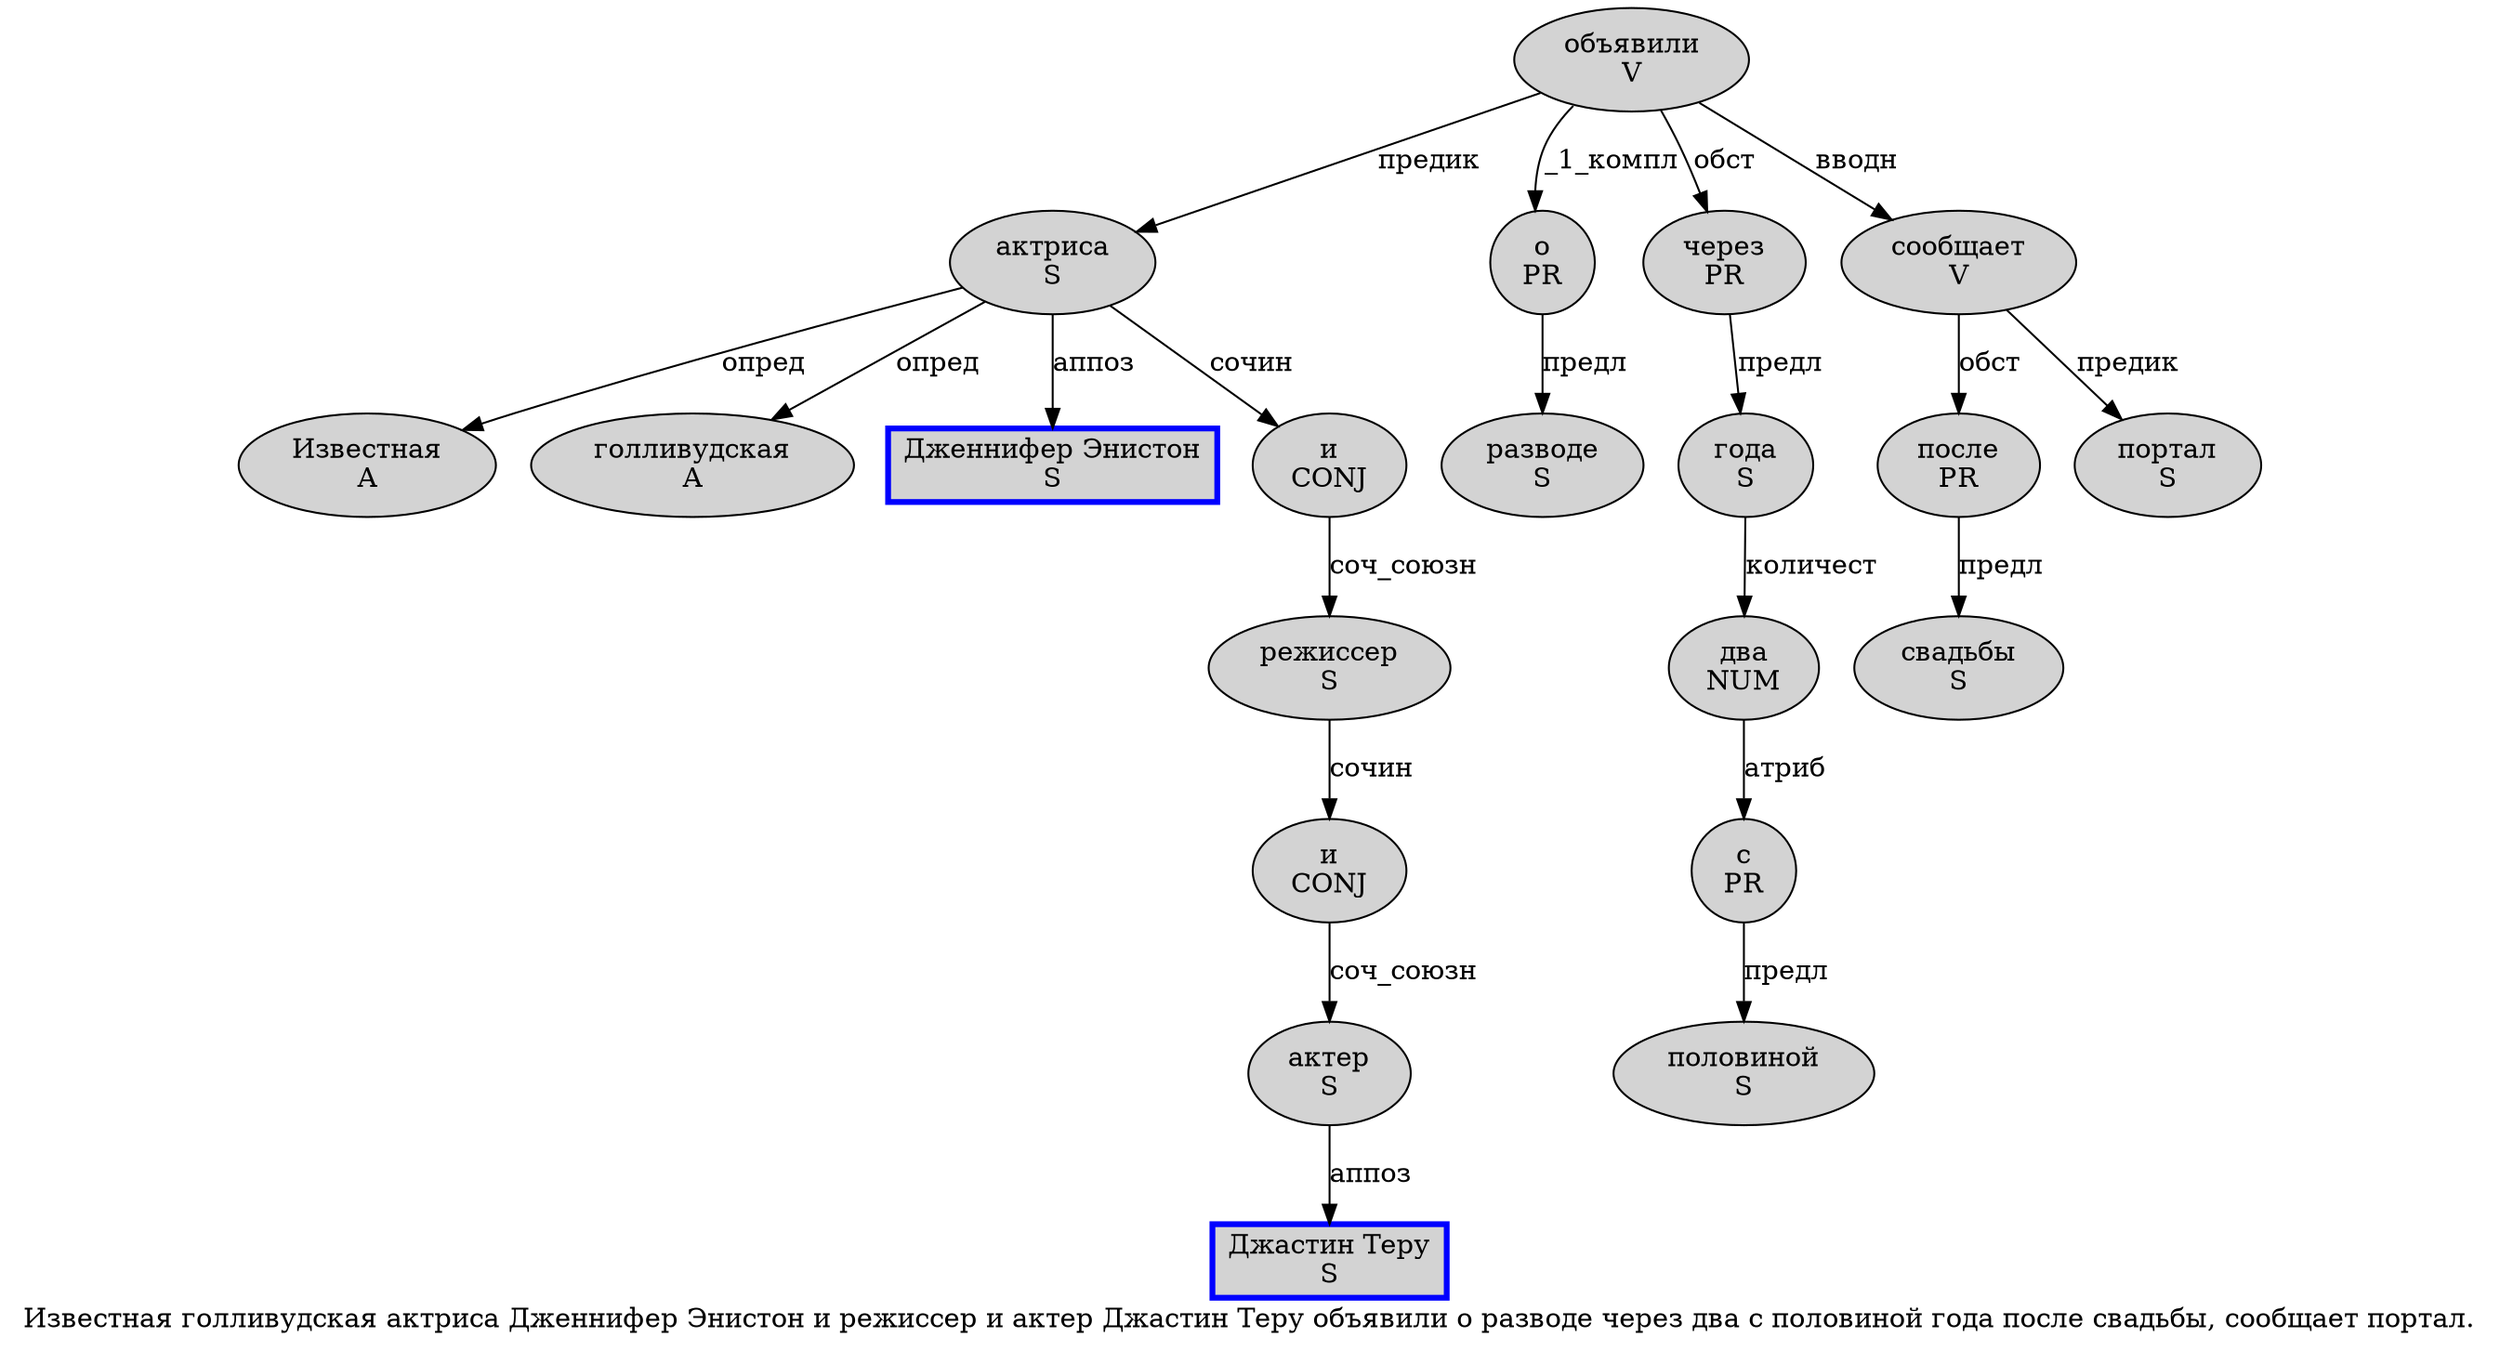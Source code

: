 digraph SENTENCE_1430 {
	graph [label="Известная голливудская актриса Дженнифер Энистон и режиссер и актер Джастин Теру объявили о разводе через два с половиной года после свадьбы, сообщает портал."]
	node [style=filled]
		0 [label="Известная
A" color="" fillcolor=lightgray penwidth=1 shape=ellipse]
		1 [label="голливудская
A" color="" fillcolor=lightgray penwidth=1 shape=ellipse]
		2 [label="актриса
S" color="" fillcolor=lightgray penwidth=1 shape=ellipse]
		3 [label="Дженнифер Энистон
S" color=blue fillcolor=lightgray penwidth=3 shape=box]
		4 [label="и
CONJ" color="" fillcolor=lightgray penwidth=1 shape=ellipse]
		5 [label="режиссер
S" color="" fillcolor=lightgray penwidth=1 shape=ellipse]
		6 [label="и
CONJ" color="" fillcolor=lightgray penwidth=1 shape=ellipse]
		7 [label="актер
S" color="" fillcolor=lightgray penwidth=1 shape=ellipse]
		8 [label="Джастин Теру
S" color=blue fillcolor=lightgray penwidth=3 shape=box]
		9 [label="объявили
V" color="" fillcolor=lightgray penwidth=1 shape=ellipse]
		10 [label="о
PR" color="" fillcolor=lightgray penwidth=1 shape=ellipse]
		11 [label="разводе
S" color="" fillcolor=lightgray penwidth=1 shape=ellipse]
		12 [label="через
PR" color="" fillcolor=lightgray penwidth=1 shape=ellipse]
		13 [label="два
NUM" color="" fillcolor=lightgray penwidth=1 shape=ellipse]
		14 [label="с
PR" color="" fillcolor=lightgray penwidth=1 shape=ellipse]
		15 [label="половиной
S" color="" fillcolor=lightgray penwidth=1 shape=ellipse]
		16 [label="года
S" color="" fillcolor=lightgray penwidth=1 shape=ellipse]
		17 [label="после
PR" color="" fillcolor=lightgray penwidth=1 shape=ellipse]
		18 [label="свадьбы
S" color="" fillcolor=lightgray penwidth=1 shape=ellipse]
		20 [label="сообщает
V" color="" fillcolor=lightgray penwidth=1 shape=ellipse]
		21 [label="портал
S" color="" fillcolor=lightgray penwidth=1 shape=ellipse]
			6 -> 7 [label="соч_союзн"]
			16 -> 13 [label="количест"]
			2 -> 0 [label="опред"]
			2 -> 1 [label="опред"]
			2 -> 3 [label="аппоз"]
			2 -> 4 [label="сочин"]
			17 -> 18 [label="предл"]
			7 -> 8 [label="аппоз"]
			4 -> 5 [label="соч_союзн"]
			14 -> 15 [label="предл"]
			9 -> 2 [label="предик"]
			9 -> 10 [label="_1_компл"]
			9 -> 12 [label="обст"]
			9 -> 20 [label="вводн"]
			13 -> 14 [label="атриб"]
			5 -> 6 [label="сочин"]
			10 -> 11 [label="предл"]
			12 -> 16 [label="предл"]
			20 -> 17 [label="обст"]
			20 -> 21 [label="предик"]
}